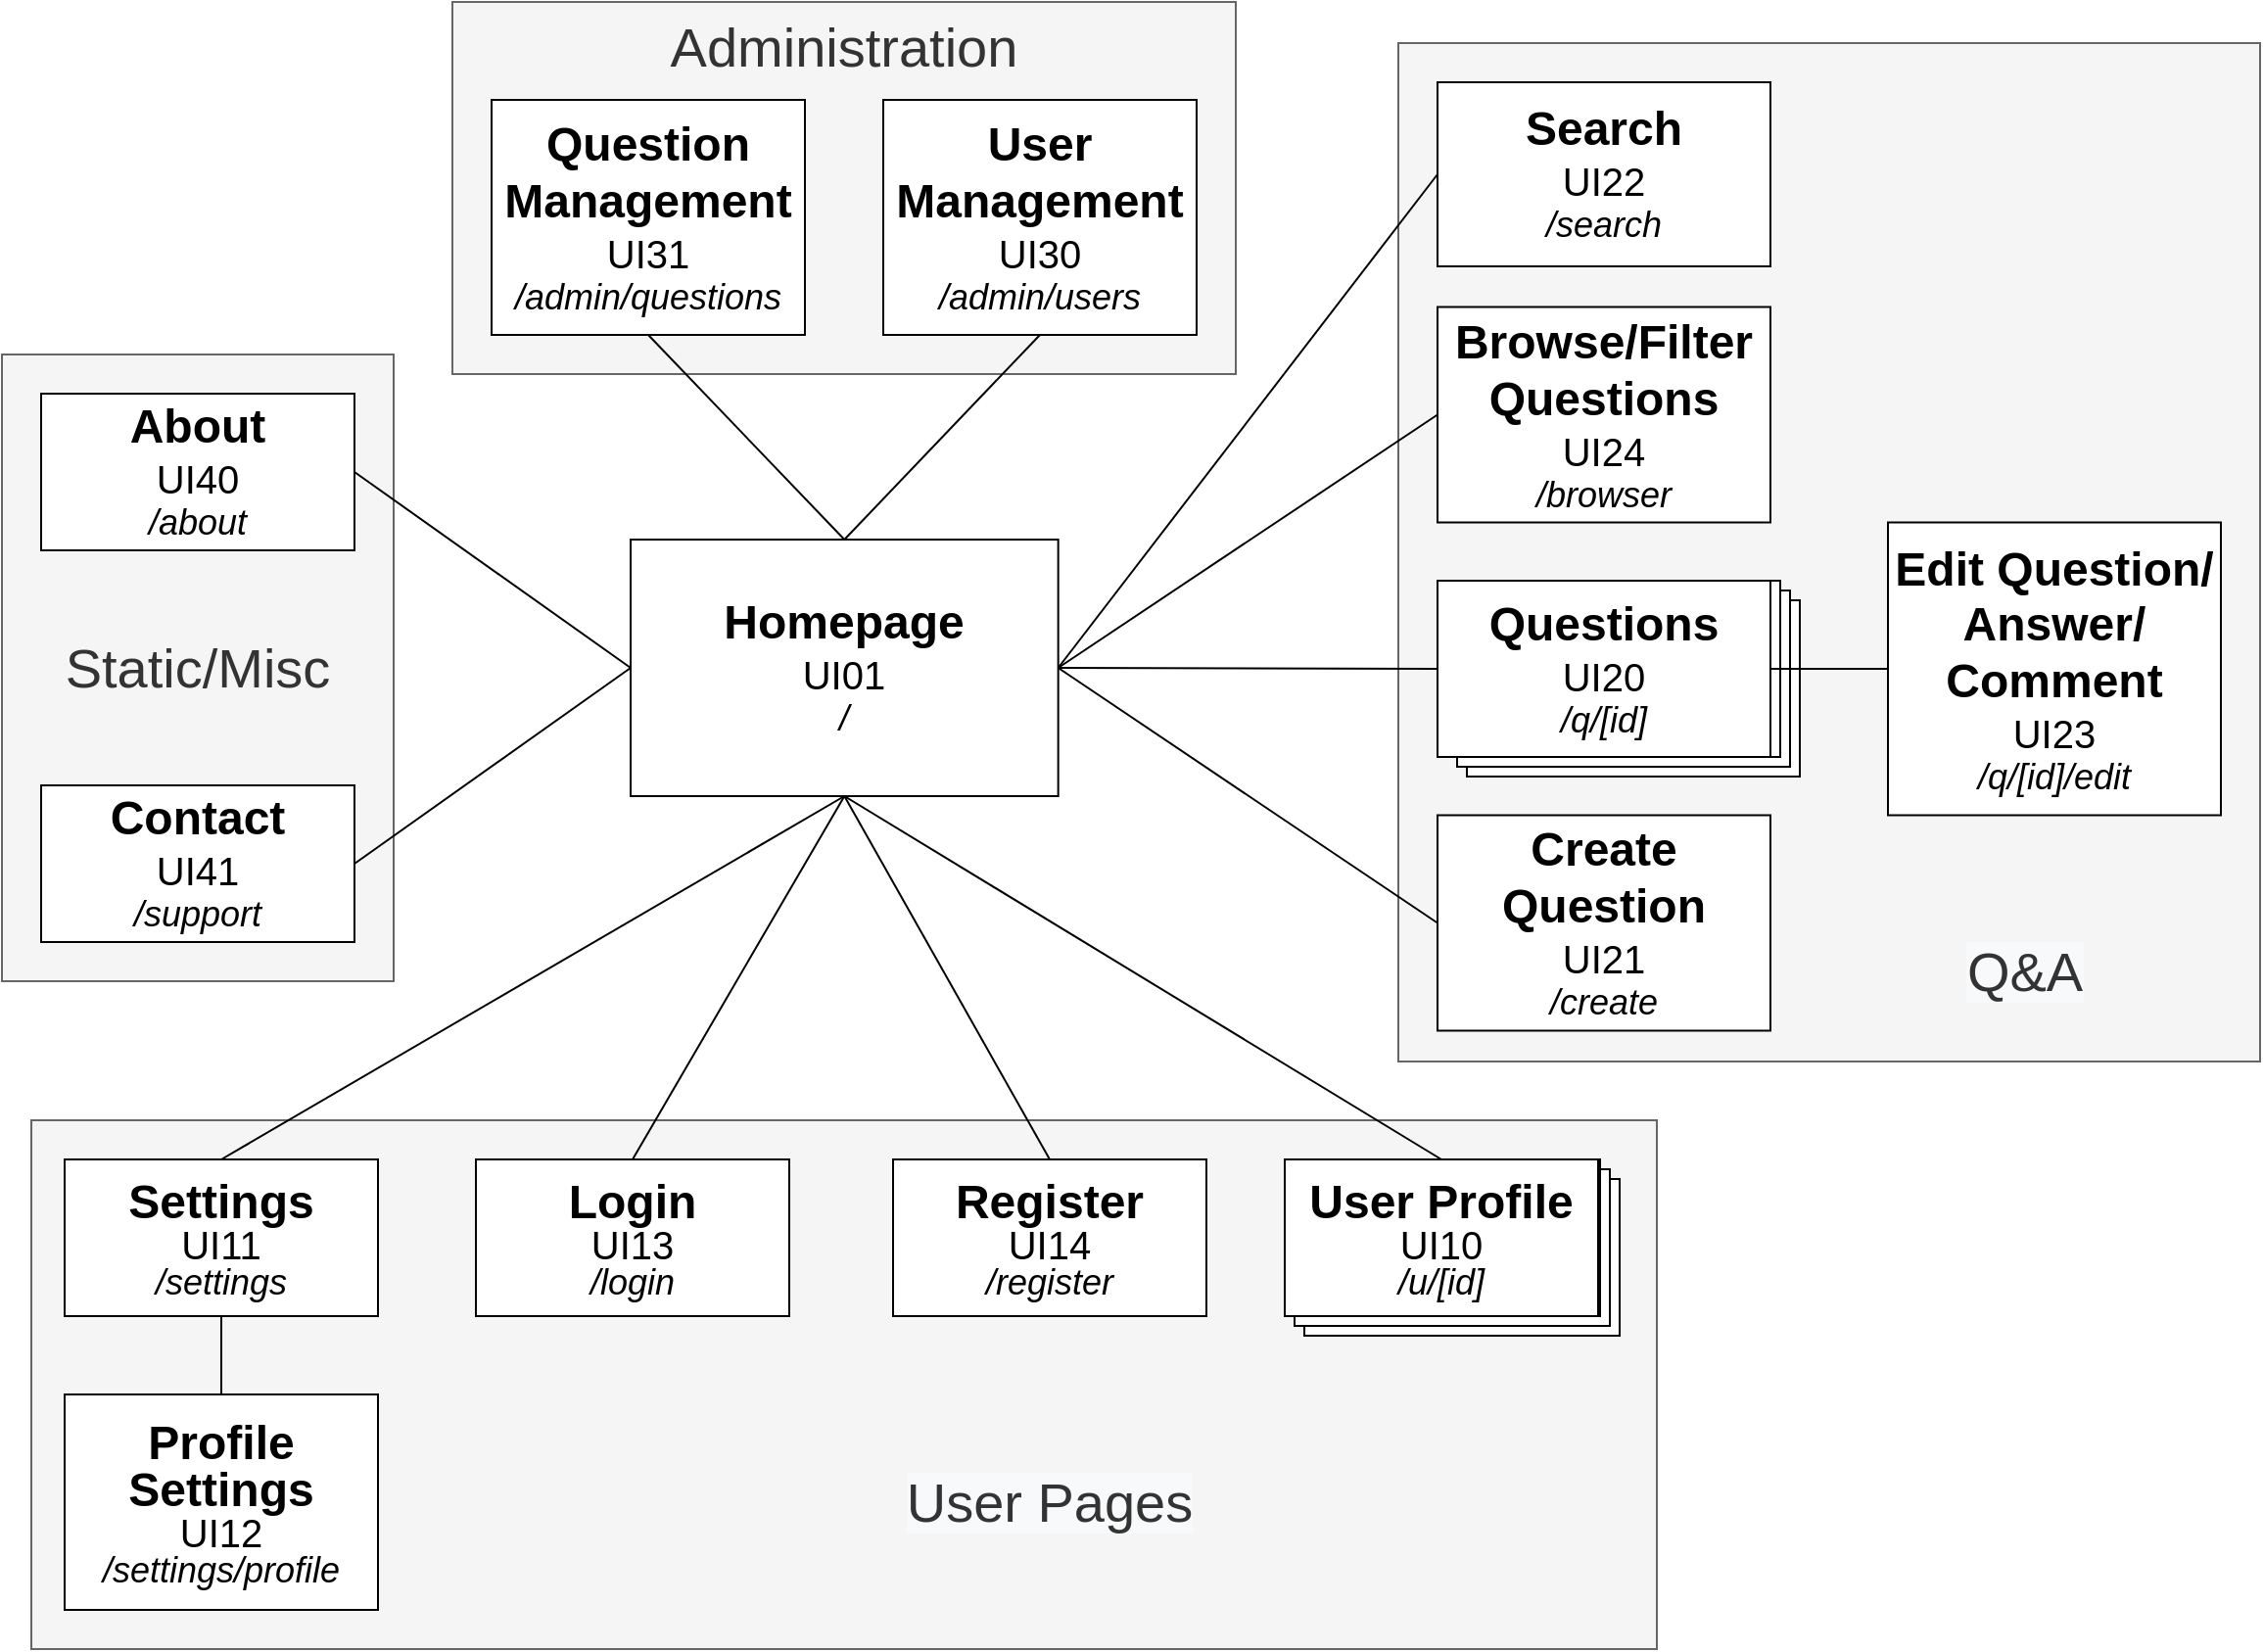 <mxfile version="15.7.0" type="device"><diagram id="cf1-UEpMAGkrEAArkN4n" name="Page-1"><mxGraphModel dx="1422" dy="762" grid="1" gridSize="10" guides="1" tooltips="1" connect="1" arrows="1" fold="1" page="1" pageScale="1" pageWidth="1654" pageHeight="1169" math="0" shadow="0"><root><mxCell id="0"/><mxCell id="1" parent="0"/><mxCell id="nt9FY-NOLkIDbp6GFsl4-22" value="" style="rounded=0;whiteSpace=wrap;html=1;fontColor=#333333;strokeColor=#666666;fillColor=#f5f5f5;verticalAlign=bottom;align=right;" parent="1" vertex="1"><mxGeometry x="1110" y="260" width="440" height="520" as="geometry"/></mxCell><mxCell id="nt9FY-NOLkIDbp6GFsl4-25" value="" style="rounded=0;whiteSpace=wrap;html=1;fontSize=28;fontColor=#333333;strokeColor=#666666;fillColor=#f5f5f5;verticalAlign=bottom;" parent="1" vertex="1"><mxGeometry x="412" y="810" width="830" height="270" as="geometry"/></mxCell><mxCell id="aWCWr4O4U6gAWxHUobnn-3" value="" style="verticalLabelPosition=bottom;verticalAlign=top;html=1;shape=mxgraph.basic.layered_rect;dx=10;outlineConnect=0;fontSize=16;strokeWidth=1;" parent="1" vertex="1"><mxGeometry x="1052" y="830" width="171" height="90" as="geometry"/></mxCell><mxCell id="aWCWr4O4U6gAWxHUobnn-1" value="" style="verticalLabelPosition=bottom;verticalAlign=top;html=1;shape=mxgraph.basic.layered_rect;dx=10;outlineConnect=0;fontSize=16;strokeWidth=1;" parent="1" vertex="1"><mxGeometry x="1135" y="534.5" width="180" height="100" as="geometry"/></mxCell><mxCell id="nt9FY-NOLkIDbp6GFsl4-28" value="Administration" style="rounded=0;whiteSpace=wrap;html=1;fontSize=28;fontColor=#333333;strokeColor=#666666;fillColor=#f5f5f5;verticalAlign=top;" parent="1" vertex="1"><mxGeometry x="627" y="239" width="400" height="190" as="geometry"/></mxCell><mxCell id="nt9FY-NOLkIDbp6GFsl4-26" value="Static/Misc" style="rounded=0;whiteSpace=wrap;html=1;fontSize=28;fontColor=#333333;strokeColor=#666666;fillColor=#f5f5f5;verticalAlign=middle;" parent="1" vertex="1"><mxGeometry x="397" y="419" width="200" height="320" as="geometry"/></mxCell><mxCell id="XDWxVUKf-yOU8ELigI7O-1" value="&lt;font&gt;&lt;b&gt;&lt;font style=&quot;font-size: 24px&quot;&gt;Homepage&lt;/font&gt;&lt;br&gt;&lt;/b&gt;&lt;/font&gt;&lt;font&gt;&lt;span style=&quot;font-size: 20px&quot;&gt;UI01&lt;/span&gt;&lt;br&gt;&lt;font style=&quot;font-size: 18px&quot;&gt;&lt;i&gt;/&lt;/i&gt;&lt;/font&gt;&lt;br&gt;&lt;/font&gt;" style="rounded=0;whiteSpace=wrap;html=1;fillColor=default;strokeColor=default;fontColor=default;spacing=2;" parent="1" vertex="1"><mxGeometry x="718" y="513.5" width="218.33" height="131" as="geometry"/></mxCell><mxCell id="XDWxVUKf-yOU8ELigI7O-4" value="&lt;font&gt;&lt;b&gt;&lt;span style=&quot;font-size: 24px&quot;&gt;Questions&lt;/span&gt;&lt;br&gt;&lt;/b&gt;&lt;/font&gt;&lt;font&gt;&lt;span style=&quot;font-size: 20px&quot;&gt;UI20&lt;/span&gt;&lt;br&gt;&lt;font style=&quot;font-size: 18px&quot;&gt;&lt;i&gt;/q/[id]&lt;/i&gt;&lt;/font&gt;&lt;br&gt;&lt;/font&gt;" style="rounded=0;whiteSpace=wrap;html=1;fillColor=default;strokeColor=default;fontColor=default;shadow=0;spacing=2;" parent="1" vertex="1"><mxGeometry x="1130" y="534.5" width="170" height="90" as="geometry"/></mxCell><mxCell id="XDWxVUKf-yOU8ELigI7O-6" value="" style="endArrow=none;html=1;rounded=0;labelBackgroundColor=default;fontSize=18;fontColor=default;strokeColor=default;exitX=1;exitY=0.5;exitDx=0;exitDy=0;entryX=0;entryY=0.5;entryDx=0;entryDy=0;fillColor=default;spacing=2;" parent="1" source="XDWxVUKf-yOU8ELigI7O-1" target="XDWxVUKf-yOU8ELigI7O-4" edge="1"><mxGeometry width="50" height="50" relative="1" as="geometry"><mxPoint x="1097" y="689" as="sourcePoint"/><mxPoint x="1147" y="639" as="targetPoint"/></mxGeometry></mxCell><mxCell id="XDWxVUKf-yOU8ELigI7O-7" value="&lt;p style=&quot;line-height: 1&quot;&gt;&lt;font&gt;&lt;b&gt;&lt;font style=&quot;font-size: 24px&quot;&gt;User Profile&lt;/font&gt;&lt;br&gt;&lt;/b&gt;&lt;/font&gt;&lt;font&gt;&lt;span style=&quot;font-size: 20px&quot;&gt;UI10&lt;/span&gt;&lt;br&gt;&lt;font style=&quot;font-size: 18px&quot;&gt;&lt;i&gt;/u/[id]&lt;/i&gt;&lt;/font&gt;&lt;br&gt;&lt;/font&gt;&lt;/p&gt;" style="rounded=0;whiteSpace=wrap;html=1;fillColor=default;strokeColor=default;fontColor=default;spacing=2;" parent="1" vertex="1"><mxGeometry x="1052" y="830" width="160" height="80" as="geometry"/></mxCell><mxCell id="XDWxVUKf-yOU8ELigI7O-8" value="" style="endArrow=none;html=1;rounded=0;labelBackgroundColor=default;fontSize=18;fontColor=default;strokeColor=default;fillColor=default;entryX=0.5;entryY=1;entryDx=0;entryDy=0;exitX=0.5;exitY=0;exitDx=0;exitDy=0;spacing=2;" parent="1" source="XDWxVUKf-yOU8ELigI7O-7" target="XDWxVUKf-yOU8ELigI7O-1" edge="1"><mxGeometry width="50" height="50" relative="1" as="geometry"><mxPoint x="817" y="789" as="sourcePoint"/><mxPoint x="867" y="739" as="targetPoint"/></mxGeometry></mxCell><mxCell id="XDWxVUKf-yOU8ELigI7O-9" value="&lt;font&gt;&lt;b&gt;&lt;font style=&quot;font-size: 24px&quot;&gt;About&lt;/font&gt;&lt;br&gt;&lt;/b&gt;&lt;/font&gt;&lt;font&gt;&lt;span style=&quot;font-size: 20px&quot;&gt;UI40&lt;/span&gt;&lt;br&gt;&lt;font style=&quot;font-size: 18px&quot;&gt;&lt;i&gt;/about&lt;/i&gt;&lt;/font&gt;&lt;br&gt;&lt;/font&gt;" style="rounded=0;whiteSpace=wrap;html=1;fillColor=default;strokeColor=default;fontColor=default;spacing=2;" parent="1" vertex="1"><mxGeometry x="417" y="439" width="160" height="80" as="geometry"/></mxCell><mxCell id="nt9FY-NOLkIDbp6GFsl4-1" value="" style="endArrow=none;html=1;rounded=0;strokeColor=default;labelBackgroundColor=default;fontColor=default;entryX=0;entryY=0.5;entryDx=0;entryDy=0;exitX=1;exitY=0.5;exitDx=0;exitDy=0;spacing=2;fillColor=default;" parent="1" source="XDWxVUKf-yOU8ELigI7O-9" target="XDWxVUKf-yOU8ELigI7O-1" edge="1"><mxGeometry width="50" height="50" relative="1" as="geometry"><mxPoint x="667" y="699" as="sourcePoint"/><mxPoint x="717" y="649" as="targetPoint"/></mxGeometry></mxCell><mxCell id="nt9FY-NOLkIDbp6GFsl4-2" value="&lt;font&gt;&lt;b&gt;&lt;span style=&quot;font-size: 24px&quot;&gt;Search&lt;/span&gt;&lt;br&gt;&lt;/b&gt;&lt;/font&gt;&lt;font&gt;&lt;span style=&quot;font-size: 20px&quot;&gt;UI22&lt;/span&gt;&lt;br&gt;&lt;font style=&quot;font-size: 18px&quot;&gt;&lt;i&gt;/search&lt;/i&gt;&lt;/font&gt;&lt;br&gt;&lt;/font&gt;" style="rounded=0;whiteSpace=wrap;html=1;fillColor=default;strokeColor=default;fontColor=default;spacing=2;" parent="1" vertex="1"><mxGeometry x="1130" y="280" width="170" height="94" as="geometry"/></mxCell><mxCell id="nt9FY-NOLkIDbp6GFsl4-3" value="" style="endArrow=none;html=1;rounded=0;labelBackgroundColor=default;fontColor=default;strokeColor=default;fillColor=default;exitX=0;exitY=0.5;exitDx=0;exitDy=0;entryX=1;entryY=0.5;entryDx=0;entryDy=0;" parent="1" source="nt9FY-NOLkIDbp6GFsl4-2" target="XDWxVUKf-yOU8ELigI7O-1" edge="1"><mxGeometry width="50" height="50" relative="1" as="geometry"><mxPoint x="817" y="669" as="sourcePoint"/><mxPoint x="907" y="599" as="targetPoint"/></mxGeometry></mxCell><mxCell id="nt9FY-NOLkIDbp6GFsl4-4" value="&lt;font&gt;&lt;b&gt;&lt;span style=&quot;font-size: 24px&quot;&gt;User Management&lt;/span&gt;&lt;br&gt;&lt;/b&gt;&lt;/font&gt;&lt;font&gt;&lt;span style=&quot;font-size: 20px&quot;&gt;UI30&lt;/span&gt;&lt;br&gt;&lt;font style=&quot;font-size: 18px&quot;&gt;&lt;i&gt;/admin/users&lt;/i&gt;&lt;/font&gt;&lt;br&gt;&lt;/font&gt;" style="rounded=0;whiteSpace=wrap;html=1;fillColor=default;strokeColor=default;fontColor=default;spacing=2;" parent="1" vertex="1"><mxGeometry x="847" y="289" width="160" height="120" as="geometry"/></mxCell><mxCell id="nt9FY-NOLkIDbp6GFsl4-9" value="" style="endArrow=none;html=1;rounded=0;labelBackgroundColor=default;fontColor=default;strokeColor=default;fillColor=default;exitX=0.5;exitY=1;exitDx=0;exitDy=0;entryX=0.5;entryY=0;entryDx=0;entryDy=0;" parent="1" source="nt9FY-NOLkIDbp6GFsl4-4" target="XDWxVUKf-yOU8ELigI7O-1" edge="1"><mxGeometry width="50" height="50" relative="1" as="geometry"><mxPoint x="817" y="629" as="sourcePoint"/><mxPoint x="867" y="579" as="targetPoint"/></mxGeometry></mxCell><mxCell id="nt9FY-NOLkIDbp6GFsl4-13" value="&lt;font&gt;&lt;b&gt;&lt;span style=&quot;font-size: 24px&quot;&gt;Question Management&lt;/span&gt;&lt;br&gt;&lt;/b&gt;&lt;/font&gt;&lt;font&gt;&lt;span style=&quot;font-size: 20px&quot;&gt;UI31&lt;/span&gt;&lt;br&gt;&lt;font style=&quot;font-size: 18px&quot;&gt;&lt;i&gt;/admin/questions&lt;/i&gt;&lt;/font&gt;&lt;br&gt;&lt;/font&gt;" style="rounded=0;whiteSpace=wrap;html=1;strokeColor=default;fontColor=default;spacing=2;" parent="1" vertex="1"><mxGeometry x="647" y="289" width="160" height="120" as="geometry"/></mxCell><mxCell id="nt9FY-NOLkIDbp6GFsl4-14" value="" style="endArrow=none;html=1;rounded=0;labelBackgroundColor=default;fontColor=default;strokeColor=default;fillColor=default;entryX=0.5;entryY=1;entryDx=0;entryDy=0;exitX=0.5;exitY=0;exitDx=0;exitDy=0;" parent="1" source="XDWxVUKf-yOU8ELigI7O-1" target="nt9FY-NOLkIDbp6GFsl4-13" edge="1"><mxGeometry width="50" height="50" relative="1" as="geometry"><mxPoint x="827" y="559" as="sourcePoint"/><mxPoint x="867" y="529" as="targetPoint"/></mxGeometry></mxCell><mxCell id="nt9FY-NOLkIDbp6GFsl4-15" value="&lt;p style=&quot;line-height: 1&quot;&gt;&lt;font&gt;&lt;b&gt;&lt;font style=&quot;font-size: 24px&quot;&gt;Settings&lt;/font&gt;&lt;br&gt;&lt;/b&gt;&lt;/font&gt;&lt;font&gt;&lt;span style=&quot;font-size: 20px&quot;&gt;UI11&lt;/span&gt;&lt;br&gt;&lt;font style=&quot;font-size: 18px&quot;&gt;&lt;i&gt;/settings&lt;/i&gt;&lt;/font&gt;&lt;br&gt;&lt;/font&gt;&lt;/p&gt;" style="rounded=0;whiteSpace=wrap;html=1;fillColor=default;strokeColor=default;fontColor=default;spacing=2;" parent="1" vertex="1"><mxGeometry x="429" y="830" width="160" height="80" as="geometry"/></mxCell><mxCell id="nt9FY-NOLkIDbp6GFsl4-18" value="" style="endArrow=none;html=1;rounded=0;labelBackgroundColor=default;fontColor=default;strokeColor=default;fillColor=default;exitX=0.5;exitY=1;exitDx=0;exitDy=0;entryX=0.5;entryY=0;entryDx=0;entryDy=0;" parent="1" source="XDWxVUKf-yOU8ELigI7O-1" target="nt9FY-NOLkIDbp6GFsl4-15" edge="1"><mxGeometry width="50" height="50" relative="1" as="geometry"><mxPoint x="817" y="619" as="sourcePoint"/><mxPoint x="867" y="569" as="targetPoint"/></mxGeometry></mxCell><mxCell id="nt9FY-NOLkIDbp6GFsl4-20" value="&lt;font&gt;&lt;b&gt;&lt;font style=&quot;font-size: 24px&quot;&gt;Contact&lt;/font&gt;&lt;br&gt;&lt;/b&gt;&lt;/font&gt;&lt;font&gt;&lt;span style=&quot;font-size: 20px&quot;&gt;UI41&lt;/span&gt;&lt;br&gt;&lt;font style=&quot;font-size: 18px&quot;&gt;&lt;i&gt;/support&lt;/i&gt;&lt;/font&gt;&lt;br&gt;&lt;/font&gt;" style="rounded=0;whiteSpace=wrap;html=1;fillColor=default;strokeColor=default;fontColor=default;spacing=2;" parent="1" vertex="1"><mxGeometry x="417" y="639" width="160" height="80" as="geometry"/></mxCell><mxCell id="nt9FY-NOLkIDbp6GFsl4-21" value="" style="endArrow=none;html=1;rounded=0;labelBackgroundColor=default;fontColor=default;strokeColor=default;fillColor=default;exitX=1;exitY=0.5;exitDx=0;exitDy=0;entryX=0;entryY=0.5;entryDx=0;entryDy=0;" parent="1" source="nt9FY-NOLkIDbp6GFsl4-20" target="XDWxVUKf-yOU8ELigI7O-1" edge="1"><mxGeometry width="50" height="50" relative="1" as="geometry"><mxPoint x="637" y="699" as="sourcePoint"/><mxPoint x="867" y="529" as="targetPoint"/></mxGeometry></mxCell><mxCell id="47RFJs9OLJo7-PU6eE_o-1" value="&lt;p style=&quot;line-height: 1&quot;&gt;&lt;font&gt;&lt;b&gt;&lt;font style=&quot;font-size: 24px&quot;&gt;Profile Settings&lt;/font&gt;&lt;br&gt;&lt;/b&gt;&lt;/font&gt;&lt;font&gt;&lt;span style=&quot;font-size: 20px&quot;&gt;UI12&lt;/span&gt;&lt;br&gt;&lt;font style=&quot;font-size: 18px&quot;&gt;&lt;i&gt;/settings/profile&lt;/i&gt;&lt;/font&gt;&lt;br&gt;&lt;/font&gt;&lt;/p&gt;" style="rounded=0;whiteSpace=wrap;html=1;fillColor=default;strokeColor=default;fontColor=default;spacing=2;" parent="1" vertex="1"><mxGeometry x="429" y="950" width="160" height="110" as="geometry"/></mxCell><mxCell id="47RFJs9OLJo7-PU6eE_o-2" value="" style="endArrow=none;html=1;rounded=0;entryX=0.5;entryY=1;entryDx=0;entryDy=0;exitX=0.5;exitY=0;exitDx=0;exitDy=0;" parent="1" source="47RFJs9OLJo7-PU6eE_o-1" target="nt9FY-NOLkIDbp6GFsl4-15" edge="1"><mxGeometry width="50" height="50" relative="1" as="geometry"><mxPoint x="874" y="810" as="sourcePoint"/><mxPoint x="924" y="760" as="targetPoint"/></mxGeometry></mxCell><mxCell id="PlrLLZZRKLKijpXRW0VS-1" value="&lt;font&gt;&lt;b&gt;&lt;span style=&quot;font-size: 24px&quot;&gt;Create Question&lt;/span&gt;&lt;br&gt;&lt;/b&gt;&lt;/font&gt;&lt;font&gt;&lt;span style=&quot;font-size: 20px&quot;&gt;UI21&lt;/span&gt;&lt;br&gt;&lt;font style=&quot;font-size: 18px&quot;&gt;&lt;i&gt;/create&lt;/i&gt;&lt;/font&gt;&lt;br&gt;&lt;/font&gt;" style="rounded=0;whiteSpace=wrap;html=1;fillColor=default;strokeColor=default;fontColor=default;spacing=2;" parent="1" vertex="1"><mxGeometry x="1130" y="654.25" width="170" height="110" as="geometry"/></mxCell><mxCell id="PlrLLZZRKLKijpXRW0VS-3" value="" style="endArrow=none;html=1;rounded=0;entryX=1;entryY=0.5;entryDx=0;entryDy=0;exitX=0;exitY=0.5;exitDx=0;exitDy=0;" parent="1" source="PlrLLZZRKLKijpXRW0VS-1" target="XDWxVUKf-yOU8ELigI7O-1" edge="1"><mxGeometry width="50" height="50" relative="1" as="geometry"><mxPoint x="210" y="630" as="sourcePoint"/><mxPoint x="260" y="580" as="targetPoint"/></mxGeometry></mxCell><mxCell id="Tv2z1dKgbdR38jfz7IDZ-1" value="&lt;p style=&quot;line-height: 1&quot;&gt;&lt;font&gt;&lt;b&gt;&lt;font style=&quot;font-size: 24px&quot;&gt;Login&lt;/font&gt;&lt;br&gt;&lt;/b&gt;&lt;/font&gt;&lt;font&gt;&lt;span style=&quot;font-size: 20px&quot;&gt;UI13&lt;/span&gt;&lt;br&gt;&lt;font style=&quot;font-size: 18px&quot;&gt;&lt;i&gt;/login&lt;/i&gt;&lt;/font&gt;&lt;br&gt;&lt;/font&gt;&lt;/p&gt;" style="rounded=0;whiteSpace=wrap;html=1;fillColor=default;strokeColor=default;fontColor=default;spacing=2;" parent="1" vertex="1"><mxGeometry x="639" y="830" width="160" height="80" as="geometry"/></mxCell><mxCell id="Tv2z1dKgbdR38jfz7IDZ-3" value="&lt;p style=&quot;line-height: 1&quot;&gt;&lt;font&gt;&lt;b&gt;&lt;font style=&quot;font-size: 24px&quot;&gt;Register&lt;/font&gt;&lt;br&gt;&lt;/b&gt;&lt;/font&gt;&lt;font&gt;&lt;span style=&quot;font-size: 20px&quot;&gt;UI14&lt;/span&gt;&lt;br&gt;&lt;font style=&quot;font-size: 18px&quot;&gt;&lt;i&gt;/register&lt;/i&gt;&lt;/font&gt;&lt;br&gt;&lt;/font&gt;&lt;/p&gt;" style="rounded=0;whiteSpace=wrap;html=1;fillColor=default;strokeColor=default;fontColor=default;spacing=2;" parent="1" vertex="1"><mxGeometry x="852" y="830" width="160" height="80" as="geometry"/></mxCell><mxCell id="Tv2z1dKgbdR38jfz7IDZ-4" value="" style="endArrow=none;html=1;rounded=0;entryX=0.5;entryY=0;entryDx=0;entryDy=0;exitX=0.5;exitY=1;exitDx=0;exitDy=0;" parent="1" source="XDWxVUKf-yOU8ELigI7O-1" target="Tv2z1dKgbdR38jfz7IDZ-3" edge="1"><mxGeometry width="50" height="50" relative="1" as="geometry"><mxPoint x="860" y="810" as="sourcePoint"/><mxPoint x="910" y="760" as="targetPoint"/></mxGeometry></mxCell><mxCell id="Tv2z1dKgbdR38jfz7IDZ-5" value="" style="endArrow=none;html=1;rounded=0;entryX=0.5;entryY=1;entryDx=0;entryDy=0;exitX=0.5;exitY=0;exitDx=0;exitDy=0;" parent="1" source="Tv2z1dKgbdR38jfz7IDZ-1" target="XDWxVUKf-yOU8ELigI7O-1" edge="1"><mxGeometry width="50" height="50" relative="1" as="geometry"><mxPoint x="810" y="720" as="sourcePoint"/><mxPoint x="840" y="700" as="targetPoint"/></mxGeometry></mxCell><mxCell id="Tv2z1dKgbdR38jfz7IDZ-7" value="" style="endArrow=none;html=1;rounded=0;exitX=1;exitY=0.5;exitDx=0;exitDy=0;entryX=0;entryY=0.5;entryDx=0;entryDy=0;" parent="1" source="XDWxVUKf-yOU8ELigI7O-4" target="Tv2z1dKgbdR38jfz7IDZ-9" edge="1"><mxGeometry width="50" height="50" relative="1" as="geometry"><mxPoint x="1450" y="495" as="sourcePoint"/><mxPoint x="1500" y="445" as="targetPoint"/></mxGeometry></mxCell><mxCell id="Tv2z1dKgbdR38jfz7IDZ-9" value="&lt;font&gt;&lt;b&gt;&lt;span style=&quot;font-size: 24px&quot;&gt;Edit Question/&lt;br&gt;Answer/&lt;br&gt;Comment&lt;/span&gt;&lt;br&gt;&lt;/b&gt;&lt;/font&gt;&lt;font&gt;&lt;span style=&quot;font-size: 20px&quot;&gt;UI23&lt;/span&gt;&lt;br&gt;&lt;font style=&quot;font-size: 18px&quot;&gt;&lt;i&gt;/q/[id]/edit&lt;/i&gt;&lt;/font&gt;&lt;br&gt;&lt;/font&gt;" style="rounded=0;whiteSpace=wrap;html=1;fillColor=default;strokeColor=default;fontColor=default;shadow=0;spacing=2;" parent="1" vertex="1"><mxGeometry x="1360" y="504.75" width="170" height="149.5" as="geometry"/></mxCell><mxCell id="Tv2z1dKgbdR38jfz7IDZ-12" value="&#10;&#10;&lt;span style=&quot;color: rgb(51, 51, 51); font-family: helvetica; font-size: 28px; font-style: normal; font-weight: 400; letter-spacing: normal; text-align: right; text-indent: 0px; text-transform: none; word-spacing: 0px; background-color: rgb(248, 249, 250); display: inline; float: none;&quot;&gt;Q&amp;amp;A&lt;/span&gt;&#10;&#10;" style="text;html=1;strokeColor=none;fillColor=none;align=center;verticalAlign=middle;whiteSpace=wrap;rounded=0;" parent="1" vertex="1"><mxGeometry x="1400" y="719" width="60" height="30" as="geometry"/></mxCell><mxCell id="Tv2z1dKgbdR38jfz7IDZ-13" value="&#10;&#10;&lt;span style=&quot;color: rgb(51, 51, 51); font-family: helvetica; font-size: 28px; font-style: normal; font-weight: 400; letter-spacing: normal; text-align: center; text-indent: 0px; text-transform: none; word-spacing: 0px; background-color: rgb(248, 249, 250); display: inline; float: none;&quot;&gt;User Pages&lt;/span&gt;&#10;&#10;" style="text;html=1;strokeColor=none;fillColor=none;align=center;verticalAlign=middle;whiteSpace=wrap;rounded=0;" parent="1" vertex="1"><mxGeometry x="853" y="990" width="158" height="30" as="geometry"/></mxCell><mxCell id="QM4YL-02vyy4dMXBAmmh-1" value="&lt;font&gt;&lt;b&gt;&lt;span style=&quot;font-size: 24px&quot;&gt;Browse/Filter&lt;br&gt;&lt;/span&gt;&lt;font style=&quot;font-size: 24px&quot;&gt;Questions&lt;/font&gt;&lt;br&gt;&lt;/b&gt;&lt;/font&gt;&lt;font&gt;&lt;span style=&quot;font-size: 20px&quot;&gt;UI24&lt;/span&gt;&lt;br&gt;&lt;font style=&quot;font-size: 18px&quot;&gt;&lt;i&gt;/browser&lt;/i&gt;&lt;/font&gt;&lt;br&gt;&lt;/font&gt;" style="rounded=0;whiteSpace=wrap;html=1;fillColor=default;strokeColor=default;fontColor=default;spacing=2;" vertex="1" parent="1"><mxGeometry x="1130" y="394.75" width="170" height="110" as="geometry"/></mxCell><mxCell id="QM4YL-02vyy4dMXBAmmh-2" value="" style="endArrow=none;html=1;rounded=0;entryX=1;entryY=0.5;entryDx=0;entryDy=0;exitX=0;exitY=0.5;exitDx=0;exitDy=0;" edge="1" parent="1" source="QM4YL-02vyy4dMXBAmmh-1" target="XDWxVUKf-yOU8ELigI7O-1"><mxGeometry width="50" height="50" relative="1" as="geometry"><mxPoint x="1140" y="335" as="sourcePoint"/><mxPoint x="946.33" y="589" as="targetPoint"/></mxGeometry></mxCell></root></mxGraphModel></diagram></mxfile>